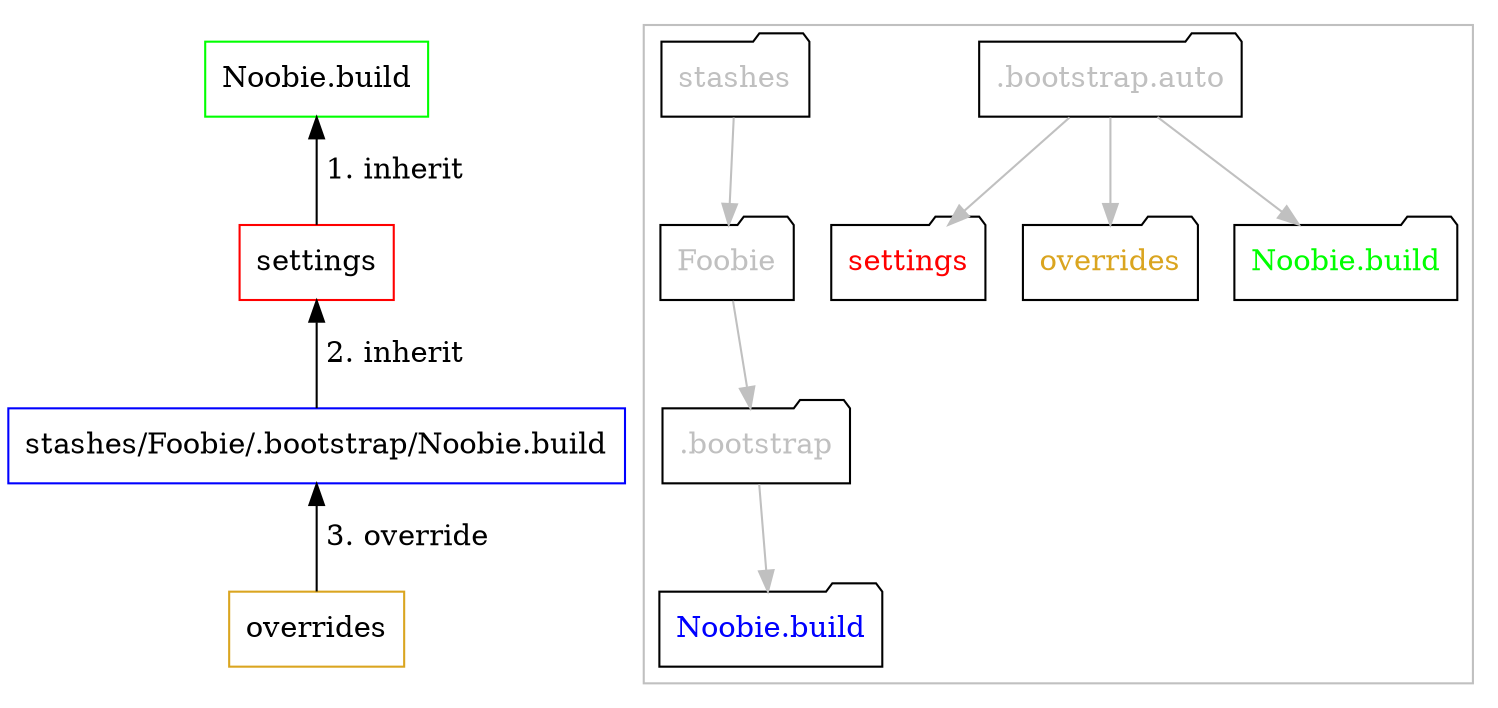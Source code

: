 digraph inherit {
   node [shape= record]  ;

   {

      "settings"                [ color="red" ]
      "stashes.Noobie.build"    [ label="stashes/Foobie/.bootstrap/Noobie.build", color="blue" ]
      "Noobie.build"            [ label="Noobie.build", color="green" ]
      "overrides"               [ color="goldenrod" ]
   }


   node [shape= folder];

   "Noobie.build"          -> "settings"              [ label=" 1. inherit", dir=back]
   "settings"              -> "stashes.Noobie.build"  [ label=" 2. inherit", dir=back]
   "stashes.Noobie.build"  -> "overrides"             [ label=" 3. override", dir=back]

   {

      subgraph cluster_0 {
         color="gray"


         "FS:.bootstrap.auto"                [ label=".bootstrap.auto",fontcolor="gray"]
         "FS:.bootstrap.auto/settings"       [ label="settings",fontcolor="red"]
         "FS:.bootstrap.auto/overrides"      [ label="overrides",fontcolor="goldenrod"]
         "FS:.bootstrap.auto/Noobie.build"   [ label="Noobie.build",fontcolor="green"]
         "FS:stashes"                        [ label="stashes",fontcolor="gray"]
         "FS:stashes/Foobie"                 [ label="Foobie",fontcolor="gray"]
         "FS:stashes/Foobie/.bootstrap"      [ label=".bootstrap",fontcolor="gray"]
         "FS:stashes/Foobie/.bootstrap/Noobie.build" [ label="Noobie.build",fontcolor="blue"]

         "FS:.bootstrap.auto" -> "FS:.bootstrap.auto/settings"       [color="gray"]
         "FS:.bootstrap.auto" -> "FS:.bootstrap.auto/overrides"      [color="gray"]
         "FS:.bootstrap.auto" -> "FS:.bootstrap.auto/Noobie.build"   [color="gray"]

         "FS:stashes"        -> "FS:stashes/Foobie"       [color="gray"]
         "FS:stashes/Foobie" -> "FS:stashes/Foobie/.bootstrap"  [color="gray"]
         "FS:stashes/Foobie/.bootstrap" -> "FS:stashes/Foobie/.bootstrap/Noobie.build"   [color="gray"]
      }
   }
}